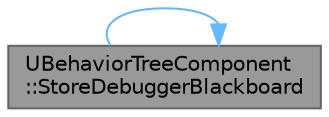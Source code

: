 digraph "UBehaviorTreeComponent::StoreDebuggerBlackboard"
{
 // INTERACTIVE_SVG=YES
 // LATEX_PDF_SIZE
  bgcolor="transparent";
  edge [fontname=Helvetica,fontsize=10,labelfontname=Helvetica,labelfontsize=10];
  node [fontname=Helvetica,fontsize=10,shape=box,height=0.2,width=0.4];
  rankdir="LR";
  Node1 [id="Node000001",label="UBehaviorTreeComponent\l::StoreDebuggerBlackboard",height=0.2,width=0.4,color="gray40", fillcolor="grey60", style="filled", fontcolor="black",tooltip="describe blackboard's key values"];
  Node1 -> Node1 [id="edge1_Node000001_Node000001",color="steelblue1",style="solid",tooltip=" "];
}
